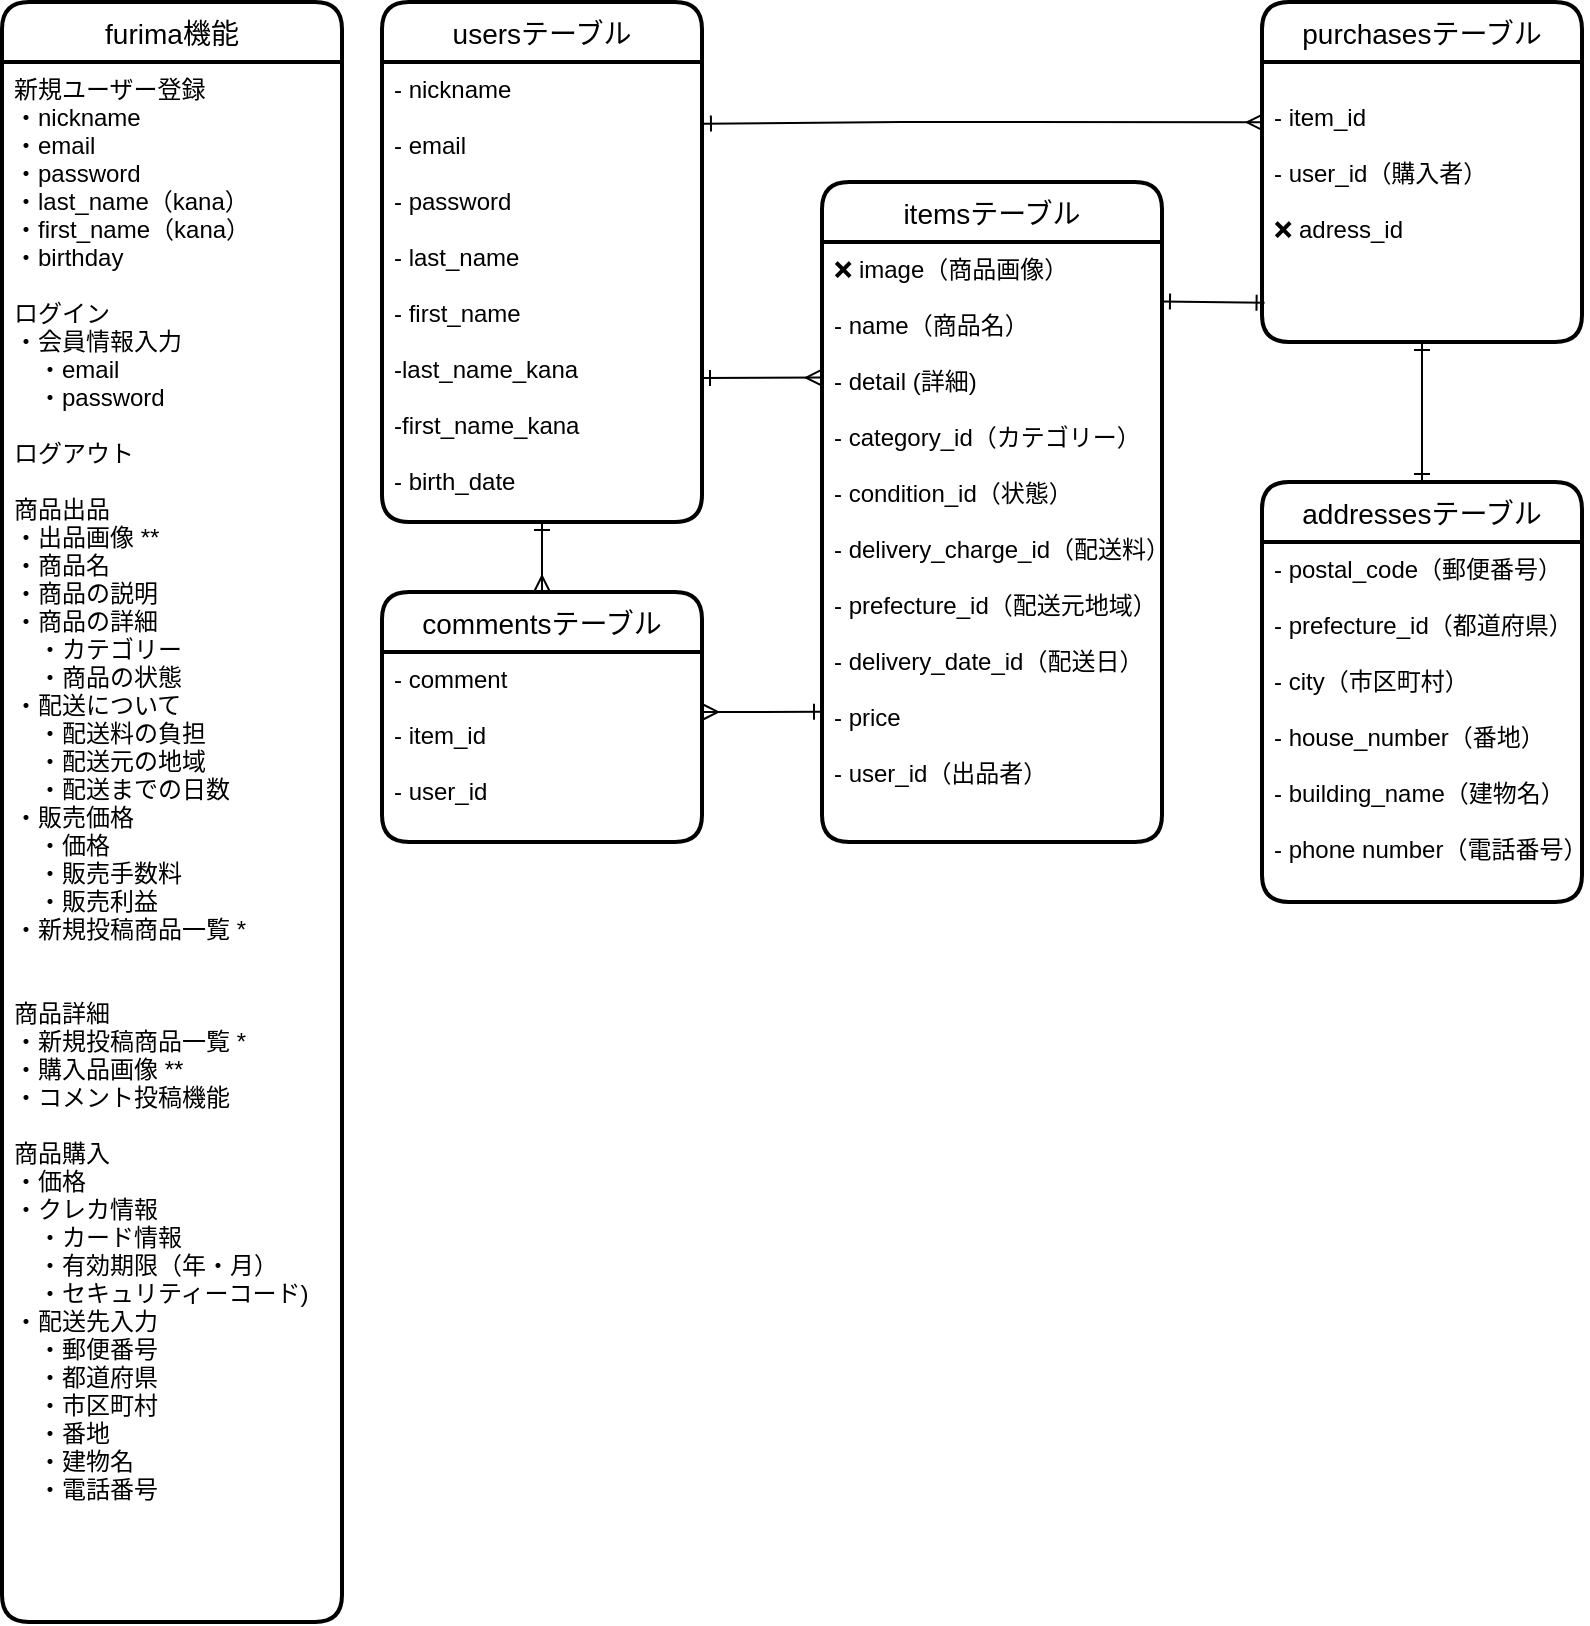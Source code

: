 <mxfile version="13.6.5">
    <diagram id="W0z2wTmEk56Bw0OaEFaE" name="ページ1">
        <mxGraphModel dx="690" dy="516" grid="1" gridSize="10" guides="1" tooltips="1" connect="1" arrows="1" fold="1" page="1" pageScale="1" pageWidth="827" pageHeight="1169" math="0" shadow="0">
            <root>
                <mxCell id="0"/>
                <mxCell id="1" parent="0"/>
                <mxCell id="89" value="furima機能" style="swimlane;childLayout=stackLayout;horizontal=1;startSize=30;horizontalStack=0;rounded=1;fontSize=14;fontStyle=0;strokeWidth=2;resizeParent=0;resizeLast=1;shadow=0;dashed=0;align=center;glass=0;sketch=0;html=0;" parent="1" vertex="1">
                    <mxGeometry x="10" y="10" width="170" height="810" as="geometry"/>
                </mxCell>
                <mxCell id="90" value="新規ユーザー登録&#10;・nickname&#10;・email&#10;・password&#10;・last_name（kana）&#10;・first_name（kana）&#10;・birthday&#10;&#10;ログイン&#10;・会員情報入力 &#10;　・email&#10;　・password&#10;&#10;ログアウト&#10;&#10;商品出品&#10;・出品画像 **&#10;・商品名&#10;・商品の説明&#10;・商品の詳細&#10;　・カテゴリー&#10;　・商品の状態&#10;・配送について&#10;　・配送料の負担&#10;　・配送元の地域&#10;　・配送までの日数&#10;・販売価格&#10;　・価格&#10;　・販売手数料&#10;　・販売利益&#10;・新規投稿商品一覧 *&#10;&#10;&#10;商品詳細&#10;・新規投稿商品一覧 *&#10;・購入品画像 **&#10;・コメント投稿機能&#10;&#10;商品購入&#10;・価格&#10;・クレカ情報&#10;　・カード情報&#10;　・有効期限（年・月）&#10;　・セキュリティーコード)&#10;・配送先入力&#10;　・郵便番号&#10;　・都道府県&#10;　・市区町村&#10;　・番地&#10;　・建物名&#10;　・電話番号" style="align=left;strokeColor=none;fillColor=none;spacingLeft=4;fontSize=12;verticalAlign=top;resizable=0;rotatable=0;part=1;" parent="89" vertex="1">
                    <mxGeometry y="30" width="170" height="780" as="geometry"/>
                </mxCell>
                <mxCell id="101" style="edgeStyle=orthogonalEdgeStyle;rounded=0;orthogonalLoop=1;jettySize=auto;html=1;exitX=0.5;exitY=1;exitDx=0;exitDy=0;entryX=0.5;entryY=0;entryDx=0;entryDy=0;startArrow=ERone;startFill=0;endArrow=ERone;endFill=0;" parent="1" source="31" target="96" edge="1">
                    <mxGeometry relative="1" as="geometry"/>
                </mxCell>
                <mxCell id="95" value="" style="endArrow=ERmany;html=1;rounded=0;startArrow=ERone;startFill=0;endFill=0;entryX=0;entryY=0.226;entryDx=0;entryDy=0;entryPerimeter=0;" parent="1" target="27" edge="1">
                    <mxGeometry relative="1" as="geometry">
                        <mxPoint x="360" y="198" as="sourcePoint"/>
                        <mxPoint x="300" y="360" as="targetPoint"/>
                    </mxGeometry>
                </mxCell>
                <mxCell id="99" value="" style="endArrow=ERmany;html=1;rounded=0;entryX=0.003;entryY=0.343;entryDx=0;entryDy=0;startArrow=ERone;startFill=0;endFill=0;exitX=1.003;exitY=0.134;exitDx=0;exitDy=0;exitPerimeter=0;entryPerimeter=0;" parent="1" source="23" edge="1">
                    <mxGeometry relative="1" as="geometry">
                        <mxPoint x="401.28" y="70.17" as="sourcePoint"/>
                        <mxPoint x="640.48" y="70.16" as="targetPoint"/>
                        <Array as="points">
                            <mxPoint x="460" y="70"/>
                            <mxPoint x="510" y="70"/>
                        </Array>
                    </mxGeometry>
                </mxCell>
                <mxCell id="31" value="purchasesテーブル" style="swimlane;childLayout=stackLayout;horizontal=1;startSize=30;horizontalStack=0;rounded=1;fontSize=14;fontStyle=0;strokeWidth=2;resizeParent=0;resizeLast=1;shadow=0;dashed=0;align=center;" parent="1" vertex="1">
                    <mxGeometry x="640" y="10" width="160" height="170" as="geometry">
                        <mxRectangle x="350" y="680" width="70" height="30" as="alternateBounds"/>
                    </mxGeometry>
                </mxCell>
                <mxCell id="32" value="&#10;- item_id&#10;&#10;- user_id（購入者）&#10;&#10;❌ adress_id" style="align=left;strokeColor=none;fillColor=none;spacingLeft=4;fontSize=12;verticalAlign=top;resizable=0;rotatable=0;part=1;" parent="31" vertex="1">
                    <mxGeometry y="30" width="160" height="140" as="geometry"/>
                </mxCell>
                <mxCell id="96" value="addressesテーブル" style="swimlane;childLayout=stackLayout;horizontal=1;startSize=30;horizontalStack=0;rounded=1;fontSize=14;fontStyle=0;strokeWidth=2;resizeParent=0;resizeLast=1;shadow=0;dashed=0;align=center;" parent="1" vertex="1">
                    <mxGeometry x="640" y="250" width="160" height="210" as="geometry">
                        <mxRectangle x="350" y="680" width="70" height="30" as="alternateBounds"/>
                    </mxGeometry>
                </mxCell>
                <mxCell id="97" value="- postal_code（郵便番号）&#10;&#10;- prefecture_id（都道府県）&#10;&#10;- city（市区町村）&#10;&#10;- house_number（番地）&#10;&#10;- building_name（建物名）&#10;&#10;- phone number（電話番号）&#10;" style="align=left;strokeColor=none;fillColor=none;spacingLeft=4;fontSize=12;verticalAlign=top;resizable=0;rotatable=0;part=1;" parent="96" vertex="1">
                    <mxGeometry y="30" width="160" height="180" as="geometry"/>
                </mxCell>
                <mxCell id="108" value="" style="endArrow=ERone;html=1;rounded=0;entryX=0.008;entryY=0.86;entryDx=0;entryDy=0;startArrow=ERone;startFill=0;endFill=0;entryPerimeter=0;exitX=1;exitY=0.099;exitDx=0;exitDy=0;exitPerimeter=0;" parent="1" source="27" target="32" edge="1">
                    <mxGeometry relative="1" as="geometry">
                        <mxPoint x="580" y="160" as="sourcePoint"/>
                        <mxPoint x="680" y="180" as="targetPoint"/>
                    </mxGeometry>
                </mxCell>
                <mxCell id="22" value="usersテーブル" style="swimlane;childLayout=stackLayout;horizontal=1;startSize=30;horizontalStack=0;rounded=1;fontSize=14;fontStyle=0;strokeWidth=2;resizeParent=0;resizeLast=1;shadow=0;dashed=0;align=center;sketch=0;glass=0;swimlaneLine=1;swimlaneFillColor=none;" parent="1" vertex="1">
                    <mxGeometry x="200" y="10" width="160" height="260" as="geometry">
                        <mxRectangle x="350" y="680" width="70" height="30" as="alternateBounds"/>
                    </mxGeometry>
                </mxCell>
                <mxCell id="23" value="- nickname&#10;&#10;- email&#10;&#10;- password&#10;&#10;- last_name&#10;&#10;- first_name&#10;&#10;-last_name_kana&#10;&#10;-first_name_kana&#10;&#10;- birth_date" style="align=left;strokeColor=none;fillColor=none;spacingLeft=4;fontSize=12;verticalAlign=top;resizable=0;rotatable=0;part=1;" parent="22" vertex="1">
                    <mxGeometry y="30" width="160" height="230" as="geometry"/>
                </mxCell>
                <mxCell id="26" value="itemsテーブル" style="swimlane;childLayout=stackLayout;horizontal=1;startSize=30;horizontalStack=0;rounded=1;fontSize=14;fontStyle=0;strokeWidth=2;resizeParent=0;resizeLast=1;shadow=0;dashed=0;align=center;" parent="1" vertex="1">
                    <mxGeometry x="420" y="100" width="170" height="330" as="geometry">
                        <mxRectangle x="350" y="680" width="70" height="30" as="alternateBounds"/>
                    </mxGeometry>
                </mxCell>
                <mxCell id="27" value="❌ image（商品画像）&#10;&#10;- name（商品名）&#10;&#10;- detail (詳細)&#10;&#10;- category_id（カテゴリー）&#10;&#10;- condition_id（状態）&#10;&#10;- delivery_charge_id（配送料）&#10;&#10;- prefecture_id（配送元地域）&#10;&#10;- delivery_date_id（配送日）&#10;&#10;- price&#10;&#10;- user_id（出品者）" style="align=left;strokeColor=none;fillColor=none;spacingLeft=4;fontSize=12;verticalAlign=top;resizable=0;rotatable=0;part=1;" parent="26" vertex="1">
                    <mxGeometry y="30" width="170" height="300" as="geometry"/>
                </mxCell>
                <mxCell id="100" style="edgeStyle=orthogonalEdgeStyle;rounded=0;orthogonalLoop=1;jettySize=auto;html=1;exitX=0.5;exitY=1;exitDx=0;exitDy=0;startArrow=ERone;startFill=0;endArrow=ERmany;endFill=0;" parent="26" source="27" target="27" edge="1">
                    <mxGeometry relative="1" as="geometry"/>
                </mxCell>
                <mxCell id="109" value="" style="endArrow=ERmany;html=1;rounded=0;startArrow=ERone;startFill=0;endFill=0;exitX=0;exitY=0.783;exitDx=0;exitDy=0;exitPerimeter=0;" parent="1" source="27" edge="1">
                    <mxGeometry relative="1" as="geometry">
                        <mxPoint x="419" y="350" as="sourcePoint"/>
                        <mxPoint x="360" y="365" as="targetPoint"/>
                    </mxGeometry>
                </mxCell>
                <mxCell id="103" value="commentsテーブル" style="swimlane;childLayout=stackLayout;horizontal=1;startSize=30;horizontalStack=0;rounded=1;fontSize=14;fontStyle=0;strokeWidth=2;resizeParent=0;resizeLast=1;shadow=0;dashed=0;align=center;" parent="1" vertex="1">
                    <mxGeometry x="200" y="305" width="160" height="125" as="geometry">
                        <mxRectangle x="350" y="680" width="70" height="30" as="alternateBounds"/>
                    </mxGeometry>
                </mxCell>
                <mxCell id="104" value="- comment&#10;&#10;- item_id&#10;&#10;- user_id&#10;" style="align=left;strokeColor=none;fillColor=none;spacingLeft=4;fontSize=12;verticalAlign=top;resizable=0;rotatable=0;part=1;" parent="103" vertex="1">
                    <mxGeometry y="30" width="160" height="95" as="geometry"/>
                </mxCell>
                <mxCell id="110" value="" style="endArrow=ERmany;html=1;rounded=0;exitX=0.5;exitY=1;exitDx=0;exitDy=0;entryX=0.5;entryY=0;entryDx=0;entryDy=0;startArrow=ERone;startFill=0;endFill=0;" parent="1" source="23" target="103" edge="1">
                    <mxGeometry relative="1" as="geometry">
                        <mxPoint x="340" y="220" as="sourcePoint"/>
                        <mxPoint x="500" y="220" as="targetPoint"/>
                    </mxGeometry>
                </mxCell>
            </root>
        </mxGraphModel>
    </diagram>
</mxfile>